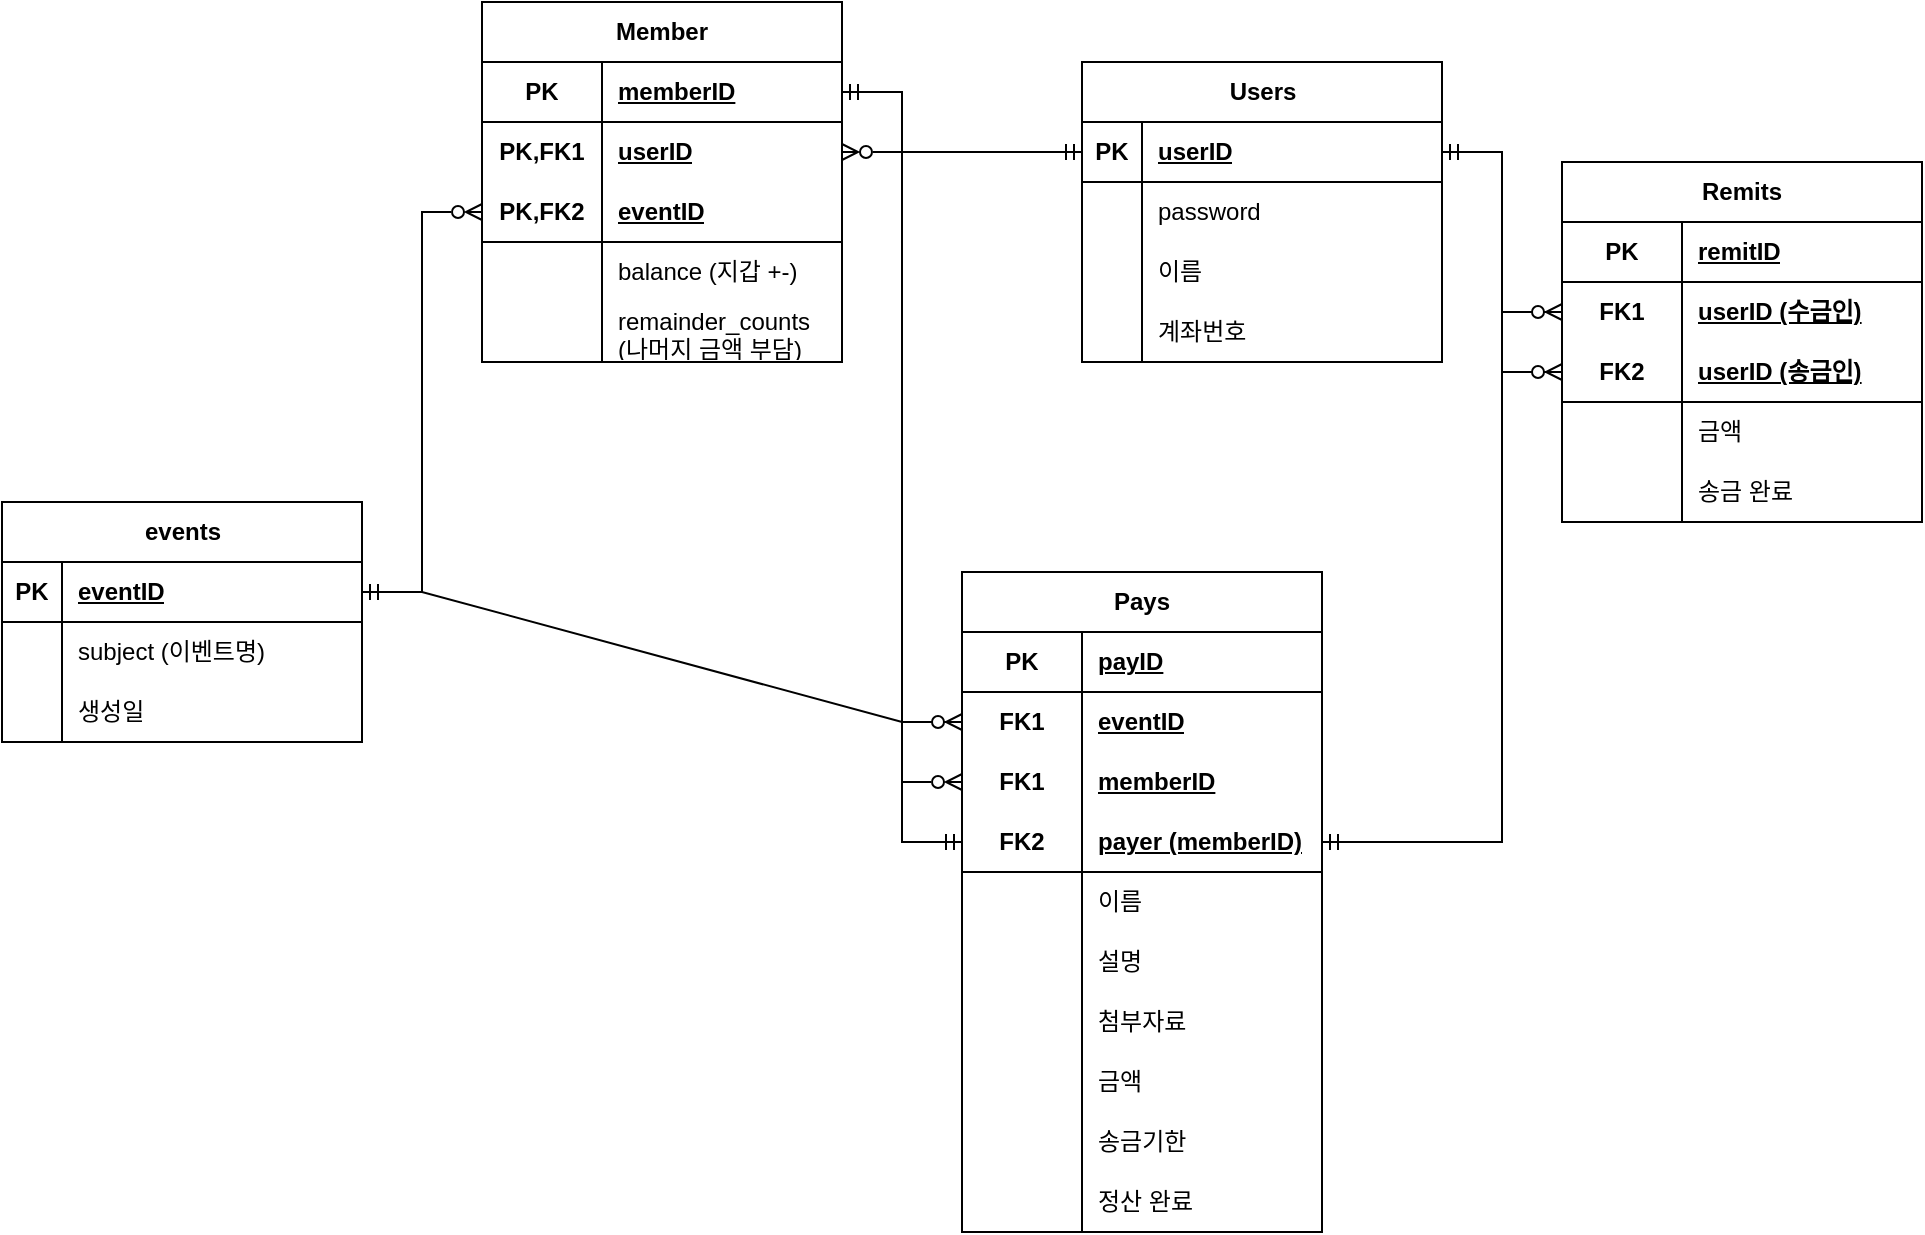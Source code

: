 <mxfile version="22.1.2" type="device">
  <diagram name="페이지-1" id="5yrk1wNhk7Cs9Vj9o4np">
    <mxGraphModel dx="1669" dy="710" grid="1" gridSize="10" guides="1" tooltips="1" connect="1" arrows="1" fold="1" page="1" pageScale="1" pageWidth="827" pageHeight="1169" math="0" shadow="0">
      <root>
        <mxCell id="0" />
        <mxCell id="1" parent="0" />
        <mxCell id="Vv37SS8U_qsZe51QCdjg-61" value="Users" style="shape=table;startSize=30;container=1;collapsible=1;childLayout=tableLayout;fixedRows=1;rowLines=0;fontStyle=1;align=center;resizeLast=1;html=1;" parent="1" vertex="1">
          <mxGeometry x="350" y="300" width="180" height="150" as="geometry">
            <mxRectangle x="210" y="340" width="70" height="30" as="alternateBounds" />
          </mxGeometry>
        </mxCell>
        <mxCell id="Vv37SS8U_qsZe51QCdjg-62" value="" style="shape=tableRow;horizontal=0;startSize=0;swimlaneHead=0;swimlaneBody=0;fillColor=none;collapsible=0;dropTarget=0;points=[[0,0.5],[1,0.5]];portConstraint=eastwest;top=0;left=0;right=0;bottom=1;" parent="Vv37SS8U_qsZe51QCdjg-61" vertex="1">
          <mxGeometry y="30" width="180" height="30" as="geometry" />
        </mxCell>
        <mxCell id="Vv37SS8U_qsZe51QCdjg-63" value="PK" style="shape=partialRectangle;connectable=0;fillColor=none;top=0;left=0;bottom=0;right=0;fontStyle=1;overflow=hidden;whiteSpace=wrap;html=1;" parent="Vv37SS8U_qsZe51QCdjg-62" vertex="1">
          <mxGeometry width="30" height="30" as="geometry">
            <mxRectangle width="30" height="30" as="alternateBounds" />
          </mxGeometry>
        </mxCell>
        <mxCell id="Vv37SS8U_qsZe51QCdjg-64" value="userID" style="shape=partialRectangle;connectable=0;fillColor=none;top=0;left=0;bottom=0;right=0;align=left;spacingLeft=6;fontStyle=5;overflow=hidden;whiteSpace=wrap;html=1;" parent="Vv37SS8U_qsZe51QCdjg-62" vertex="1">
          <mxGeometry x="30" width="150" height="30" as="geometry">
            <mxRectangle width="150" height="30" as="alternateBounds" />
          </mxGeometry>
        </mxCell>
        <mxCell id="Vv37SS8U_qsZe51QCdjg-65" value="" style="shape=tableRow;horizontal=0;startSize=0;swimlaneHead=0;swimlaneBody=0;fillColor=none;collapsible=0;dropTarget=0;points=[[0,0.5],[1,0.5]];portConstraint=eastwest;top=0;left=0;right=0;bottom=0;" parent="Vv37SS8U_qsZe51QCdjg-61" vertex="1">
          <mxGeometry y="60" width="180" height="30" as="geometry" />
        </mxCell>
        <mxCell id="Vv37SS8U_qsZe51QCdjg-66" value="" style="shape=partialRectangle;connectable=0;fillColor=none;top=0;left=0;bottom=0;right=0;editable=1;overflow=hidden;whiteSpace=wrap;html=1;" parent="Vv37SS8U_qsZe51QCdjg-65" vertex="1">
          <mxGeometry width="30" height="30" as="geometry">
            <mxRectangle width="30" height="30" as="alternateBounds" />
          </mxGeometry>
        </mxCell>
        <mxCell id="Vv37SS8U_qsZe51QCdjg-67" value="password" style="shape=partialRectangle;connectable=0;fillColor=none;top=0;left=0;bottom=0;right=0;align=left;spacingLeft=6;overflow=hidden;whiteSpace=wrap;html=1;" parent="Vv37SS8U_qsZe51QCdjg-65" vertex="1">
          <mxGeometry x="30" width="150" height="30" as="geometry">
            <mxRectangle width="150" height="30" as="alternateBounds" />
          </mxGeometry>
        </mxCell>
        <mxCell id="Vv37SS8U_qsZe51QCdjg-68" value="" style="shape=tableRow;horizontal=0;startSize=0;swimlaneHead=0;swimlaneBody=0;fillColor=none;collapsible=0;dropTarget=0;points=[[0,0.5],[1,0.5]];portConstraint=eastwest;top=0;left=0;right=0;bottom=0;" parent="Vv37SS8U_qsZe51QCdjg-61" vertex="1">
          <mxGeometry y="90" width="180" height="30" as="geometry" />
        </mxCell>
        <mxCell id="Vv37SS8U_qsZe51QCdjg-69" value="" style="shape=partialRectangle;connectable=0;fillColor=none;top=0;left=0;bottom=0;right=0;editable=1;overflow=hidden;whiteSpace=wrap;html=1;" parent="Vv37SS8U_qsZe51QCdjg-68" vertex="1">
          <mxGeometry width="30" height="30" as="geometry">
            <mxRectangle width="30" height="30" as="alternateBounds" />
          </mxGeometry>
        </mxCell>
        <mxCell id="Vv37SS8U_qsZe51QCdjg-70" value="이름" style="shape=partialRectangle;connectable=0;fillColor=none;top=0;left=0;bottom=0;right=0;align=left;spacingLeft=6;overflow=hidden;whiteSpace=wrap;html=1;" parent="Vv37SS8U_qsZe51QCdjg-68" vertex="1">
          <mxGeometry x="30" width="150" height="30" as="geometry">
            <mxRectangle width="150" height="30" as="alternateBounds" />
          </mxGeometry>
        </mxCell>
        <mxCell id="Vv37SS8U_qsZe51QCdjg-74" value="" style="shape=tableRow;horizontal=0;startSize=0;swimlaneHead=0;swimlaneBody=0;fillColor=none;collapsible=0;dropTarget=0;points=[[0,0.5],[1,0.5]];portConstraint=eastwest;top=0;left=0;right=0;bottom=0;" parent="Vv37SS8U_qsZe51QCdjg-61" vertex="1">
          <mxGeometry y="120" width="180" height="30" as="geometry" />
        </mxCell>
        <mxCell id="Vv37SS8U_qsZe51QCdjg-75" value="" style="shape=partialRectangle;connectable=0;fillColor=none;top=0;left=0;bottom=0;right=0;editable=1;overflow=hidden;whiteSpace=wrap;html=1;" parent="Vv37SS8U_qsZe51QCdjg-74" vertex="1">
          <mxGeometry width="30" height="30" as="geometry">
            <mxRectangle width="30" height="30" as="alternateBounds" />
          </mxGeometry>
        </mxCell>
        <mxCell id="Vv37SS8U_qsZe51QCdjg-76" value="계좌번호" style="shape=partialRectangle;connectable=0;fillColor=none;top=0;left=0;bottom=0;right=0;align=left;spacingLeft=6;overflow=hidden;whiteSpace=wrap;html=1;" parent="Vv37SS8U_qsZe51QCdjg-74" vertex="1">
          <mxGeometry x="30" width="150" height="30" as="geometry">
            <mxRectangle width="150" height="30" as="alternateBounds" />
          </mxGeometry>
        </mxCell>
        <mxCell id="Vv37SS8U_qsZe51QCdjg-80" value="events" style="shape=table;startSize=30;container=1;collapsible=1;childLayout=tableLayout;fixedRows=1;rowLines=0;fontStyle=1;align=center;resizeLast=1;html=1;" parent="1" vertex="1">
          <mxGeometry x="-190" y="520" width="180" height="120" as="geometry" />
        </mxCell>
        <mxCell id="Vv37SS8U_qsZe51QCdjg-263" value="" style="shape=tableRow;horizontal=0;startSize=0;swimlaneHead=0;swimlaneBody=0;fillColor=none;collapsible=0;dropTarget=0;points=[[0,0.5],[1,0.5]];portConstraint=eastwest;top=0;left=0;right=0;bottom=1;" parent="Vv37SS8U_qsZe51QCdjg-80" vertex="1">
          <mxGeometry y="30" width="180" height="30" as="geometry" />
        </mxCell>
        <mxCell id="Vv37SS8U_qsZe51QCdjg-264" value="PK" style="shape=partialRectangle;connectable=0;fillColor=none;top=0;left=0;bottom=0;right=0;fontStyle=1;overflow=hidden;whiteSpace=wrap;html=1;" parent="Vv37SS8U_qsZe51QCdjg-263" vertex="1">
          <mxGeometry width="30" height="30" as="geometry">
            <mxRectangle width="30" height="30" as="alternateBounds" />
          </mxGeometry>
        </mxCell>
        <mxCell id="Vv37SS8U_qsZe51QCdjg-265" value="eventID" style="shape=partialRectangle;connectable=0;fillColor=none;top=0;left=0;bottom=0;right=0;align=left;spacingLeft=6;fontStyle=5;overflow=hidden;whiteSpace=wrap;html=1;" parent="Vv37SS8U_qsZe51QCdjg-263" vertex="1">
          <mxGeometry x="30" width="150" height="30" as="geometry">
            <mxRectangle width="150" height="30" as="alternateBounds" />
          </mxGeometry>
        </mxCell>
        <mxCell id="Vv37SS8U_qsZe51QCdjg-87" value="" style="shape=tableRow;horizontal=0;startSize=0;swimlaneHead=0;swimlaneBody=0;fillColor=none;collapsible=0;dropTarget=0;points=[[0,0.5],[1,0.5]];portConstraint=eastwest;top=0;left=0;right=0;bottom=0;" parent="Vv37SS8U_qsZe51QCdjg-80" vertex="1">
          <mxGeometry y="60" width="180" height="30" as="geometry" />
        </mxCell>
        <mxCell id="Vv37SS8U_qsZe51QCdjg-88" value="" style="shape=partialRectangle;connectable=0;fillColor=none;top=0;left=0;bottom=0;right=0;editable=1;overflow=hidden;whiteSpace=wrap;html=1;" parent="Vv37SS8U_qsZe51QCdjg-87" vertex="1">
          <mxGeometry width="30" height="30" as="geometry">
            <mxRectangle width="30" height="30" as="alternateBounds" />
          </mxGeometry>
        </mxCell>
        <mxCell id="Vv37SS8U_qsZe51QCdjg-89" value="subject (이벤트명)" style="shape=partialRectangle;connectable=0;fillColor=none;top=0;left=0;bottom=0;right=0;align=left;spacingLeft=6;overflow=hidden;whiteSpace=wrap;html=1;" parent="Vv37SS8U_qsZe51QCdjg-87" vertex="1">
          <mxGeometry x="30" width="150" height="30" as="geometry">
            <mxRectangle width="150" height="30" as="alternateBounds" />
          </mxGeometry>
        </mxCell>
        <mxCell id="Vv37SS8U_qsZe51QCdjg-90" value="" style="shape=tableRow;horizontal=0;startSize=0;swimlaneHead=0;swimlaneBody=0;fillColor=none;collapsible=0;dropTarget=0;points=[[0,0.5],[1,0.5]];portConstraint=eastwest;top=0;left=0;right=0;bottom=0;" parent="Vv37SS8U_qsZe51QCdjg-80" vertex="1">
          <mxGeometry y="90" width="180" height="30" as="geometry" />
        </mxCell>
        <mxCell id="Vv37SS8U_qsZe51QCdjg-91" value="" style="shape=partialRectangle;connectable=0;fillColor=none;top=0;left=0;bottom=0;right=0;editable=1;overflow=hidden;whiteSpace=wrap;html=1;" parent="Vv37SS8U_qsZe51QCdjg-90" vertex="1">
          <mxGeometry width="30" height="30" as="geometry">
            <mxRectangle width="30" height="30" as="alternateBounds" />
          </mxGeometry>
        </mxCell>
        <mxCell id="Vv37SS8U_qsZe51QCdjg-92" value="생성일" style="shape=partialRectangle;connectable=0;fillColor=none;top=0;left=0;bottom=0;right=0;align=left;spacingLeft=6;overflow=hidden;whiteSpace=wrap;html=1;" parent="Vv37SS8U_qsZe51QCdjg-90" vertex="1">
          <mxGeometry x="30" width="150" height="30" as="geometry">
            <mxRectangle width="150" height="30" as="alternateBounds" />
          </mxGeometry>
        </mxCell>
        <mxCell id="Vv37SS8U_qsZe51QCdjg-117" value="" style="edgeStyle=entityRelationEdgeStyle;fontSize=12;html=1;endArrow=ERzeroToMany;startArrow=ERmandOne;rounded=0;endFill=0;startFill=0;" parent="1" source="Vv37SS8U_qsZe51QCdjg-263" target="FWFS1yycN00w-n1jmbLc-5" edge="1">
          <mxGeometry width="100" height="100" relative="1" as="geometry">
            <mxPoint x="-290" y="720" as="sourcePoint" />
            <mxPoint x="170" y="600" as="targetPoint" />
          </mxGeometry>
        </mxCell>
        <mxCell id="Vv37SS8U_qsZe51QCdjg-169" value="Pays" style="shape=table;startSize=30;container=1;collapsible=1;childLayout=tableLayout;fixedRows=1;rowLines=0;fontStyle=1;align=center;resizeLast=1;html=1;whiteSpace=wrap;" parent="1" vertex="1">
          <mxGeometry x="290" y="555" width="180" height="330" as="geometry" />
        </mxCell>
        <mxCell id="Vv37SS8U_qsZe51QCdjg-170" value="" style="shape=tableRow;horizontal=0;startSize=0;swimlaneHead=0;swimlaneBody=0;fillColor=none;collapsible=0;dropTarget=0;points=[[0,0.5],[1,0.5]];portConstraint=eastwest;top=0;left=0;right=0;bottom=1;html=1;" parent="Vv37SS8U_qsZe51QCdjg-169" vertex="1">
          <mxGeometry y="30" width="180" height="30" as="geometry" />
        </mxCell>
        <mxCell id="Vv37SS8U_qsZe51QCdjg-171" value="PK" style="shape=partialRectangle;connectable=0;fillColor=none;top=0;left=0;bottom=0;right=0;fontStyle=1;overflow=hidden;html=1;whiteSpace=wrap;" parent="Vv37SS8U_qsZe51QCdjg-170" vertex="1">
          <mxGeometry width="60" height="30" as="geometry">
            <mxRectangle width="60" height="30" as="alternateBounds" />
          </mxGeometry>
        </mxCell>
        <mxCell id="Vv37SS8U_qsZe51QCdjg-172" value="payID" style="shape=partialRectangle;connectable=0;fillColor=none;top=0;left=0;bottom=0;right=0;align=left;spacingLeft=6;fontStyle=5;overflow=hidden;html=1;whiteSpace=wrap;" parent="Vv37SS8U_qsZe51QCdjg-170" vertex="1">
          <mxGeometry x="60" width="120" height="30" as="geometry">
            <mxRectangle width="120" height="30" as="alternateBounds" />
          </mxGeometry>
        </mxCell>
        <mxCell id="Vv37SS8U_qsZe51QCdjg-173" value="" style="shape=tableRow;horizontal=0;startSize=0;swimlaneHead=0;swimlaneBody=0;fillColor=none;collapsible=0;dropTarget=0;points=[[0,0.5],[1,0.5]];portConstraint=eastwest;top=0;left=0;right=0;bottom=0;html=1;" parent="Vv37SS8U_qsZe51QCdjg-169" vertex="1">
          <mxGeometry y="60" width="180" height="30" as="geometry" />
        </mxCell>
        <mxCell id="Vv37SS8U_qsZe51QCdjg-174" value="FK1" style="shape=partialRectangle;connectable=0;fillColor=none;top=0;left=0;bottom=0;right=0;fontStyle=1;overflow=hidden;html=1;whiteSpace=wrap;" parent="Vv37SS8U_qsZe51QCdjg-173" vertex="1">
          <mxGeometry width="60" height="30" as="geometry">
            <mxRectangle width="60" height="30" as="alternateBounds" />
          </mxGeometry>
        </mxCell>
        <mxCell id="Vv37SS8U_qsZe51QCdjg-175" value="eventID" style="shape=partialRectangle;connectable=0;fillColor=none;top=0;left=0;bottom=0;right=0;align=left;spacingLeft=6;fontStyle=5;overflow=hidden;html=1;whiteSpace=wrap;" parent="Vv37SS8U_qsZe51QCdjg-173" vertex="1">
          <mxGeometry x="60" width="120" height="30" as="geometry">
            <mxRectangle width="120" height="30" as="alternateBounds" />
          </mxGeometry>
        </mxCell>
        <mxCell id="FWFS1yycN00w-n1jmbLc-19" value="" style="shape=tableRow;horizontal=0;startSize=0;swimlaneHead=0;swimlaneBody=0;fillColor=none;collapsible=0;dropTarget=0;points=[[0,0.5],[1,0.5]];portConstraint=eastwest;top=0;left=0;right=0;bottom=0;html=1;" vertex="1" parent="Vv37SS8U_qsZe51QCdjg-169">
          <mxGeometry y="90" width="180" height="30" as="geometry" />
        </mxCell>
        <mxCell id="FWFS1yycN00w-n1jmbLc-20" value="FK1" style="shape=partialRectangle;connectable=0;fillColor=none;top=0;left=0;bottom=0;right=0;fontStyle=1;overflow=hidden;html=1;whiteSpace=wrap;" vertex="1" parent="FWFS1yycN00w-n1jmbLc-19">
          <mxGeometry width="60" height="30" as="geometry">
            <mxRectangle width="60" height="30" as="alternateBounds" />
          </mxGeometry>
        </mxCell>
        <mxCell id="FWFS1yycN00w-n1jmbLc-21" value="memberID" style="shape=partialRectangle;connectable=0;fillColor=none;top=0;left=0;bottom=0;right=0;align=left;spacingLeft=6;fontStyle=5;overflow=hidden;html=1;whiteSpace=wrap;" vertex="1" parent="FWFS1yycN00w-n1jmbLc-19">
          <mxGeometry x="60" width="120" height="30" as="geometry">
            <mxRectangle width="120" height="30" as="alternateBounds" />
          </mxGeometry>
        </mxCell>
        <mxCell id="Vv37SS8U_qsZe51QCdjg-176" value="" style="shape=tableRow;horizontal=0;startSize=0;swimlaneHead=0;swimlaneBody=0;fillColor=none;collapsible=0;dropTarget=0;points=[[0,0.5],[1,0.5]];portConstraint=eastwest;top=0;left=0;right=0;bottom=1;html=1;swimlaneLine=1;strokeColor=default;" parent="Vv37SS8U_qsZe51QCdjg-169" vertex="1">
          <mxGeometry y="120" width="180" height="30" as="geometry" />
        </mxCell>
        <mxCell id="Vv37SS8U_qsZe51QCdjg-177" value="FK2" style="shape=partialRectangle;connectable=0;fillColor=none;top=0;left=0;bottom=0;right=0;fontStyle=1;overflow=hidden;html=1;whiteSpace=wrap;" parent="Vv37SS8U_qsZe51QCdjg-176" vertex="1">
          <mxGeometry width="60" height="30" as="geometry">
            <mxRectangle width="60" height="30" as="alternateBounds" />
          </mxGeometry>
        </mxCell>
        <mxCell id="Vv37SS8U_qsZe51QCdjg-178" value="payer (memberID)" style="shape=partialRectangle;connectable=0;fillColor=none;top=0;left=0;bottom=0;right=0;align=left;spacingLeft=6;fontStyle=5;overflow=hidden;html=1;whiteSpace=wrap;" parent="Vv37SS8U_qsZe51QCdjg-176" vertex="1">
          <mxGeometry x="60" width="120" height="30" as="geometry">
            <mxRectangle width="120" height="30" as="alternateBounds" />
          </mxGeometry>
        </mxCell>
        <mxCell id="Vv37SS8U_qsZe51QCdjg-179" value="" style="shape=tableRow;horizontal=0;startSize=0;swimlaneHead=0;swimlaneBody=0;fillColor=none;collapsible=0;dropTarget=0;points=[[0,0.5],[1,0.5]];portConstraint=eastwest;top=0;left=0;right=0;bottom=0;html=1;" parent="Vv37SS8U_qsZe51QCdjg-169" vertex="1">
          <mxGeometry y="150" width="180" height="30" as="geometry" />
        </mxCell>
        <mxCell id="Vv37SS8U_qsZe51QCdjg-180" value="" style="shape=partialRectangle;connectable=0;fillColor=none;top=0;left=0;bottom=0;right=0;editable=1;overflow=hidden;html=1;whiteSpace=wrap;" parent="Vv37SS8U_qsZe51QCdjg-179" vertex="1">
          <mxGeometry width="60" height="30" as="geometry">
            <mxRectangle width="60" height="30" as="alternateBounds" />
          </mxGeometry>
        </mxCell>
        <mxCell id="Vv37SS8U_qsZe51QCdjg-181" value="이름" style="shape=partialRectangle;connectable=0;fillColor=none;top=0;left=0;bottom=0;right=0;align=left;spacingLeft=6;overflow=hidden;html=1;whiteSpace=wrap;" parent="Vv37SS8U_qsZe51QCdjg-179" vertex="1">
          <mxGeometry x="60" width="120" height="30" as="geometry">
            <mxRectangle width="120" height="30" as="alternateBounds" />
          </mxGeometry>
        </mxCell>
        <mxCell id="Vv37SS8U_qsZe51QCdjg-182" value="" style="shape=tableRow;horizontal=0;startSize=0;swimlaneHead=0;swimlaneBody=0;fillColor=none;collapsible=0;dropTarget=0;points=[[0,0.5],[1,0.5]];portConstraint=eastwest;top=0;left=0;right=0;bottom=0;html=1;" parent="Vv37SS8U_qsZe51QCdjg-169" vertex="1">
          <mxGeometry y="180" width="180" height="30" as="geometry" />
        </mxCell>
        <mxCell id="Vv37SS8U_qsZe51QCdjg-183" value="" style="shape=partialRectangle;connectable=0;fillColor=none;top=0;left=0;bottom=0;right=0;editable=1;overflow=hidden;html=1;whiteSpace=wrap;" parent="Vv37SS8U_qsZe51QCdjg-182" vertex="1">
          <mxGeometry width="60" height="30" as="geometry">
            <mxRectangle width="60" height="30" as="alternateBounds" />
          </mxGeometry>
        </mxCell>
        <mxCell id="Vv37SS8U_qsZe51QCdjg-184" value="설명" style="shape=partialRectangle;connectable=0;fillColor=none;top=0;left=0;bottom=0;right=0;align=left;spacingLeft=6;overflow=hidden;html=1;whiteSpace=wrap;" parent="Vv37SS8U_qsZe51QCdjg-182" vertex="1">
          <mxGeometry x="60" width="120" height="30" as="geometry">
            <mxRectangle width="120" height="30" as="alternateBounds" />
          </mxGeometry>
        </mxCell>
        <mxCell id="Vv37SS8U_qsZe51QCdjg-185" value="" style="shape=tableRow;horizontal=0;startSize=0;swimlaneHead=0;swimlaneBody=0;fillColor=none;collapsible=0;dropTarget=0;points=[[0,0.5],[1,0.5]];portConstraint=eastwest;top=0;left=0;right=0;bottom=0;html=1;" parent="Vv37SS8U_qsZe51QCdjg-169" vertex="1">
          <mxGeometry y="210" width="180" height="30" as="geometry" />
        </mxCell>
        <mxCell id="Vv37SS8U_qsZe51QCdjg-186" value="" style="shape=partialRectangle;connectable=0;fillColor=none;top=0;left=0;bottom=0;right=0;editable=1;overflow=hidden;html=1;whiteSpace=wrap;" parent="Vv37SS8U_qsZe51QCdjg-185" vertex="1">
          <mxGeometry width="60" height="30" as="geometry">
            <mxRectangle width="60" height="30" as="alternateBounds" />
          </mxGeometry>
        </mxCell>
        <mxCell id="Vv37SS8U_qsZe51QCdjg-187" value="첨부자료" style="shape=partialRectangle;connectable=0;fillColor=none;top=0;left=0;bottom=0;right=0;align=left;spacingLeft=6;overflow=hidden;html=1;whiteSpace=wrap;" parent="Vv37SS8U_qsZe51QCdjg-185" vertex="1">
          <mxGeometry x="60" width="120" height="30" as="geometry">
            <mxRectangle width="120" height="30" as="alternateBounds" />
          </mxGeometry>
        </mxCell>
        <mxCell id="Vv37SS8U_qsZe51QCdjg-188" value="" style="shape=tableRow;horizontal=0;startSize=0;swimlaneHead=0;swimlaneBody=0;fillColor=none;collapsible=0;dropTarget=0;points=[[0,0.5],[1,0.5]];portConstraint=eastwest;top=0;left=0;right=0;bottom=0;html=1;" parent="Vv37SS8U_qsZe51QCdjg-169" vertex="1">
          <mxGeometry y="240" width="180" height="30" as="geometry" />
        </mxCell>
        <mxCell id="Vv37SS8U_qsZe51QCdjg-189" value="" style="shape=partialRectangle;connectable=0;fillColor=none;top=0;left=0;bottom=0;right=0;editable=1;overflow=hidden;html=1;whiteSpace=wrap;" parent="Vv37SS8U_qsZe51QCdjg-188" vertex="1">
          <mxGeometry width="60" height="30" as="geometry">
            <mxRectangle width="60" height="30" as="alternateBounds" />
          </mxGeometry>
        </mxCell>
        <mxCell id="Vv37SS8U_qsZe51QCdjg-190" value="금액" style="shape=partialRectangle;connectable=0;fillColor=none;top=0;left=0;bottom=0;right=0;align=left;spacingLeft=6;overflow=hidden;html=1;whiteSpace=wrap;" parent="Vv37SS8U_qsZe51QCdjg-188" vertex="1">
          <mxGeometry x="60" width="120" height="30" as="geometry">
            <mxRectangle width="120" height="30" as="alternateBounds" />
          </mxGeometry>
        </mxCell>
        <mxCell id="Vv37SS8U_qsZe51QCdjg-191" value="" style="shape=tableRow;horizontal=0;startSize=0;swimlaneHead=0;swimlaneBody=0;fillColor=none;collapsible=0;dropTarget=0;points=[[0,0.5],[1,0.5]];portConstraint=eastwest;top=0;left=0;right=0;bottom=0;html=1;" parent="Vv37SS8U_qsZe51QCdjg-169" vertex="1">
          <mxGeometry y="270" width="180" height="30" as="geometry" />
        </mxCell>
        <mxCell id="Vv37SS8U_qsZe51QCdjg-192" value="" style="shape=partialRectangle;connectable=0;fillColor=none;top=0;left=0;bottom=0;right=0;editable=1;overflow=hidden;html=1;whiteSpace=wrap;" parent="Vv37SS8U_qsZe51QCdjg-191" vertex="1">
          <mxGeometry width="60" height="30" as="geometry">
            <mxRectangle width="60" height="30" as="alternateBounds" />
          </mxGeometry>
        </mxCell>
        <mxCell id="Vv37SS8U_qsZe51QCdjg-193" value="송금기한" style="shape=partialRectangle;connectable=0;fillColor=none;top=0;left=0;bottom=0;right=0;align=left;spacingLeft=6;overflow=hidden;html=1;whiteSpace=wrap;" parent="Vv37SS8U_qsZe51QCdjg-191" vertex="1">
          <mxGeometry x="60" width="120" height="30" as="geometry">
            <mxRectangle width="120" height="30" as="alternateBounds" />
          </mxGeometry>
        </mxCell>
        <mxCell id="Vv37SS8U_qsZe51QCdjg-194" value="" style="shape=tableRow;horizontal=0;startSize=0;swimlaneHead=0;swimlaneBody=0;fillColor=none;collapsible=0;dropTarget=0;points=[[0,0.5],[1,0.5]];portConstraint=eastwest;top=0;left=0;right=0;bottom=0;html=1;" parent="Vv37SS8U_qsZe51QCdjg-169" vertex="1">
          <mxGeometry y="300" width="180" height="30" as="geometry" />
        </mxCell>
        <mxCell id="Vv37SS8U_qsZe51QCdjg-195" value="" style="shape=partialRectangle;connectable=0;fillColor=none;top=0;left=0;bottom=0;right=0;editable=1;overflow=hidden;html=1;whiteSpace=wrap;" parent="Vv37SS8U_qsZe51QCdjg-194" vertex="1">
          <mxGeometry width="60" height="30" as="geometry">
            <mxRectangle width="60" height="30" as="alternateBounds" />
          </mxGeometry>
        </mxCell>
        <mxCell id="Vv37SS8U_qsZe51QCdjg-196" value="정산 완료" style="shape=partialRectangle;connectable=0;fillColor=none;top=0;left=0;bottom=0;right=0;align=left;spacingLeft=6;overflow=hidden;html=1;whiteSpace=wrap;" parent="Vv37SS8U_qsZe51QCdjg-194" vertex="1">
          <mxGeometry x="60" width="120" height="30" as="geometry">
            <mxRectangle width="120" height="30" as="alternateBounds" />
          </mxGeometry>
        </mxCell>
        <mxCell id="Vv37SS8U_qsZe51QCdjg-197" value="" style="edgeStyle=entityRelationEdgeStyle;fontSize=12;html=1;endArrow=ERzeroToMany;startArrow=ERmandOne;rounded=0;" parent="1" source="Vv37SS8U_qsZe51QCdjg-263" target="Vv37SS8U_qsZe51QCdjg-173" edge="1">
          <mxGeometry width="100" height="100" relative="1" as="geometry">
            <mxPoint x="1040" y="635" as="sourcePoint" />
            <mxPoint x="590" y="880" as="targetPoint" />
          </mxGeometry>
        </mxCell>
        <mxCell id="Vv37SS8U_qsZe51QCdjg-243" value="Remits" style="shape=table;startSize=30;container=1;collapsible=1;childLayout=tableLayout;fixedRows=1;rowLines=0;fontStyle=1;align=center;resizeLast=1;html=1;whiteSpace=wrap;" parent="1" vertex="1">
          <mxGeometry x="590" y="350" width="180" height="180" as="geometry" />
        </mxCell>
        <mxCell id="Vv37SS8U_qsZe51QCdjg-244" value="" style="shape=tableRow;horizontal=0;startSize=0;swimlaneHead=0;swimlaneBody=0;fillColor=none;collapsible=0;dropTarget=0;points=[[0,0.5],[1,0.5]];portConstraint=eastwest;top=0;left=0;right=0;bottom=1;html=1;" parent="Vv37SS8U_qsZe51QCdjg-243" vertex="1">
          <mxGeometry y="30" width="180" height="30" as="geometry" />
        </mxCell>
        <mxCell id="Vv37SS8U_qsZe51QCdjg-245" value="PK" style="shape=partialRectangle;connectable=0;fillColor=none;top=0;left=0;bottom=0;right=0;fontStyle=1;overflow=hidden;html=1;whiteSpace=wrap;" parent="Vv37SS8U_qsZe51QCdjg-244" vertex="1">
          <mxGeometry width="60" height="30" as="geometry">
            <mxRectangle width="60" height="30" as="alternateBounds" />
          </mxGeometry>
        </mxCell>
        <mxCell id="Vv37SS8U_qsZe51QCdjg-246" value="remitID" style="shape=partialRectangle;connectable=0;fillColor=none;top=0;left=0;bottom=0;right=0;align=left;spacingLeft=6;fontStyle=5;overflow=hidden;html=1;whiteSpace=wrap;" parent="Vv37SS8U_qsZe51QCdjg-244" vertex="1">
          <mxGeometry x="60" width="120" height="30" as="geometry">
            <mxRectangle width="120" height="30" as="alternateBounds" />
          </mxGeometry>
        </mxCell>
        <mxCell id="Vv37SS8U_qsZe51QCdjg-247" value="" style="shape=tableRow;horizontal=0;startSize=0;swimlaneHead=0;swimlaneBody=0;fillColor=none;collapsible=0;dropTarget=0;points=[[0,0.5],[1,0.5]];portConstraint=eastwest;top=0;left=0;right=0;bottom=0;html=1;" parent="Vv37SS8U_qsZe51QCdjg-243" vertex="1">
          <mxGeometry y="60" width="180" height="30" as="geometry" />
        </mxCell>
        <mxCell id="Vv37SS8U_qsZe51QCdjg-248" value="FK1" style="shape=partialRectangle;connectable=0;fillColor=none;top=0;left=0;bottom=0;right=0;fontStyle=1;overflow=hidden;html=1;whiteSpace=wrap;" parent="Vv37SS8U_qsZe51QCdjg-247" vertex="1">
          <mxGeometry width="60" height="30" as="geometry">
            <mxRectangle width="60" height="30" as="alternateBounds" />
          </mxGeometry>
        </mxCell>
        <mxCell id="Vv37SS8U_qsZe51QCdjg-249" value="userID (수금인)" style="shape=partialRectangle;connectable=0;fillColor=none;top=0;left=0;bottom=0;right=0;align=left;spacingLeft=6;fontStyle=5;overflow=hidden;html=1;whiteSpace=wrap;" parent="Vv37SS8U_qsZe51QCdjg-247" vertex="1">
          <mxGeometry x="60" width="120" height="30" as="geometry">
            <mxRectangle width="120" height="30" as="alternateBounds" />
          </mxGeometry>
        </mxCell>
        <mxCell id="Vv37SS8U_qsZe51QCdjg-250" value="" style="shape=tableRow;horizontal=0;startSize=0;swimlaneHead=0;swimlaneBody=0;fillColor=none;collapsible=0;dropTarget=0;points=[[0,0.5],[1,0.5]];portConstraint=eastwest;top=0;left=0;right=0;bottom=1;html=1;" parent="Vv37SS8U_qsZe51QCdjg-243" vertex="1">
          <mxGeometry y="90" width="180" height="30" as="geometry" />
        </mxCell>
        <mxCell id="Vv37SS8U_qsZe51QCdjg-251" value="FK2" style="shape=partialRectangle;connectable=0;fillColor=none;top=0;left=0;bottom=0;right=0;fontStyle=1;overflow=hidden;html=1;whiteSpace=wrap;" parent="Vv37SS8U_qsZe51QCdjg-250" vertex="1">
          <mxGeometry width="60" height="30" as="geometry">
            <mxRectangle width="60" height="30" as="alternateBounds" />
          </mxGeometry>
        </mxCell>
        <mxCell id="Vv37SS8U_qsZe51QCdjg-252" value="userID (송금인)" style="shape=partialRectangle;connectable=0;fillColor=none;top=0;left=0;bottom=0;right=0;align=left;spacingLeft=6;fontStyle=5;overflow=hidden;html=1;whiteSpace=wrap;" parent="Vv37SS8U_qsZe51QCdjg-250" vertex="1">
          <mxGeometry x="60" width="120" height="30" as="geometry">
            <mxRectangle width="120" height="30" as="alternateBounds" />
          </mxGeometry>
        </mxCell>
        <mxCell id="Vv37SS8U_qsZe51QCdjg-253" value="" style="shape=tableRow;horizontal=0;startSize=0;swimlaneHead=0;swimlaneBody=0;fillColor=none;collapsible=0;dropTarget=0;points=[[0,0.5],[1,0.5]];portConstraint=eastwest;top=0;left=0;right=0;bottom=0;html=1;" parent="Vv37SS8U_qsZe51QCdjg-243" vertex="1">
          <mxGeometry y="120" width="180" height="30" as="geometry" />
        </mxCell>
        <mxCell id="Vv37SS8U_qsZe51QCdjg-254" value="" style="shape=partialRectangle;connectable=0;fillColor=none;top=0;left=0;bottom=0;right=0;editable=1;overflow=hidden;html=1;whiteSpace=wrap;" parent="Vv37SS8U_qsZe51QCdjg-253" vertex="1">
          <mxGeometry width="60" height="30" as="geometry">
            <mxRectangle width="60" height="30" as="alternateBounds" />
          </mxGeometry>
        </mxCell>
        <mxCell id="Vv37SS8U_qsZe51QCdjg-255" value="금액" style="shape=partialRectangle;connectable=0;fillColor=none;top=0;left=0;bottom=0;right=0;align=left;spacingLeft=6;overflow=hidden;html=1;whiteSpace=wrap;" parent="Vv37SS8U_qsZe51QCdjg-253" vertex="1">
          <mxGeometry x="60" width="120" height="30" as="geometry">
            <mxRectangle width="120" height="30" as="alternateBounds" />
          </mxGeometry>
        </mxCell>
        <mxCell id="Vv37SS8U_qsZe51QCdjg-256" value="" style="shape=tableRow;horizontal=0;startSize=0;swimlaneHead=0;swimlaneBody=0;fillColor=none;collapsible=0;dropTarget=0;points=[[0,0.5],[1,0.5]];portConstraint=eastwest;top=0;left=0;right=0;bottom=0;html=1;" parent="Vv37SS8U_qsZe51QCdjg-243" vertex="1">
          <mxGeometry y="150" width="180" height="30" as="geometry" />
        </mxCell>
        <mxCell id="Vv37SS8U_qsZe51QCdjg-257" value="" style="shape=partialRectangle;connectable=0;fillColor=none;top=0;left=0;bottom=0;right=0;editable=1;overflow=hidden;html=1;whiteSpace=wrap;" parent="Vv37SS8U_qsZe51QCdjg-256" vertex="1">
          <mxGeometry width="60" height="30" as="geometry">
            <mxRectangle width="60" height="30" as="alternateBounds" />
          </mxGeometry>
        </mxCell>
        <mxCell id="Vv37SS8U_qsZe51QCdjg-258" value="송금 완료" style="shape=partialRectangle;connectable=0;fillColor=none;top=0;left=0;bottom=0;right=0;align=left;spacingLeft=6;overflow=hidden;html=1;whiteSpace=wrap;" parent="Vv37SS8U_qsZe51QCdjg-256" vertex="1">
          <mxGeometry x="60" width="120" height="30" as="geometry">
            <mxRectangle width="120" height="30" as="alternateBounds" />
          </mxGeometry>
        </mxCell>
        <mxCell id="Vv37SS8U_qsZe51QCdjg-259" value="" style="edgeStyle=entityRelationEdgeStyle;fontSize=12;html=1;endArrow=ERzeroToMany;startArrow=ERmandOne;rounded=0;" parent="1" source="Vv37SS8U_qsZe51QCdjg-62" target="Vv37SS8U_qsZe51QCdjg-247" edge="1">
          <mxGeometry width="100" height="100" relative="1" as="geometry">
            <mxPoint x="80" y="660" as="sourcePoint" />
            <mxPoint x="210" y="780" as="targetPoint" />
          </mxGeometry>
        </mxCell>
        <mxCell id="Vv37SS8U_qsZe51QCdjg-260" value="" style="edgeStyle=entityRelationEdgeStyle;fontSize=12;html=1;endArrow=ERzeroToMany;startArrow=ERmandOne;rounded=0;" parent="1" source="Vv37SS8U_qsZe51QCdjg-62" target="Vv37SS8U_qsZe51QCdjg-250" edge="1">
          <mxGeometry width="100" height="100" relative="1" as="geometry">
            <mxPoint x="360" y="355" as="sourcePoint" />
            <mxPoint x="280" y="430" as="targetPoint" />
          </mxGeometry>
        </mxCell>
        <mxCell id="Vv37SS8U_qsZe51QCdjg-262" value="" style="edgeStyle=entityRelationEdgeStyle;fontSize=12;html=1;endArrow=ERmandOne;startArrow=ERmandOne;rounded=0;" parent="1" source="Vv37SS8U_qsZe51QCdjg-176" target="Vv37SS8U_qsZe51QCdjg-62" edge="1">
          <mxGeometry width="100" height="100" relative="1" as="geometry">
            <mxPoint x="550" y="830" as="sourcePoint" />
            <mxPoint x="650" y="730" as="targetPoint" />
          </mxGeometry>
        </mxCell>
        <mxCell id="FWFS1yycN00w-n1jmbLc-1" value="Member" style="shape=table;startSize=30;container=1;collapsible=1;childLayout=tableLayout;fixedRows=1;rowLines=0;fontStyle=1;align=center;resizeLast=1;html=1;whiteSpace=wrap;" vertex="1" parent="1">
          <mxGeometry x="50" y="270" width="180" height="180" as="geometry" />
        </mxCell>
        <mxCell id="FWFS1yycN00w-n1jmbLc-15" value="" style="shape=tableRow;horizontal=0;startSize=0;swimlaneHead=0;swimlaneBody=0;fillColor=none;collapsible=0;dropTarget=0;points=[[0,0.5],[1,0.5]];portConstraint=eastwest;top=0;left=0;right=0;bottom=1;html=1;" vertex="1" parent="FWFS1yycN00w-n1jmbLc-1">
          <mxGeometry y="30" width="180" height="30" as="geometry" />
        </mxCell>
        <mxCell id="FWFS1yycN00w-n1jmbLc-16" value="PK" style="shape=partialRectangle;connectable=0;fillColor=none;top=0;left=0;bottom=0;right=0;fontStyle=1;overflow=hidden;html=1;whiteSpace=wrap;" vertex="1" parent="FWFS1yycN00w-n1jmbLc-15">
          <mxGeometry width="60" height="30" as="geometry">
            <mxRectangle width="60" height="30" as="alternateBounds" />
          </mxGeometry>
        </mxCell>
        <mxCell id="FWFS1yycN00w-n1jmbLc-17" value="memberID" style="shape=partialRectangle;connectable=0;fillColor=none;top=0;left=0;bottom=0;right=0;align=left;spacingLeft=6;fontStyle=5;overflow=hidden;html=1;whiteSpace=wrap;" vertex="1" parent="FWFS1yycN00w-n1jmbLc-15">
          <mxGeometry x="60" width="120" height="30" as="geometry">
            <mxRectangle width="120" height="30" as="alternateBounds" />
          </mxGeometry>
        </mxCell>
        <mxCell id="FWFS1yycN00w-n1jmbLc-2" value="" style="shape=tableRow;horizontal=0;startSize=0;swimlaneHead=0;swimlaneBody=0;fillColor=none;collapsible=0;dropTarget=0;points=[[0,0.5],[1,0.5]];portConstraint=eastwest;top=0;left=0;right=0;bottom=0;html=1;" vertex="1" parent="FWFS1yycN00w-n1jmbLc-1">
          <mxGeometry y="60" width="180" height="30" as="geometry" />
        </mxCell>
        <mxCell id="FWFS1yycN00w-n1jmbLc-3" value="PK,FK1" style="shape=partialRectangle;connectable=0;fillColor=none;top=0;left=0;bottom=0;right=0;fontStyle=1;overflow=hidden;html=1;whiteSpace=wrap;" vertex="1" parent="FWFS1yycN00w-n1jmbLc-2">
          <mxGeometry width="60" height="30" as="geometry">
            <mxRectangle width="60" height="30" as="alternateBounds" />
          </mxGeometry>
        </mxCell>
        <mxCell id="FWFS1yycN00w-n1jmbLc-4" value="userID" style="shape=partialRectangle;connectable=0;fillColor=none;top=0;left=0;bottom=0;right=0;align=left;spacingLeft=6;fontStyle=5;overflow=hidden;html=1;whiteSpace=wrap;" vertex="1" parent="FWFS1yycN00w-n1jmbLc-2">
          <mxGeometry x="60" width="120" height="30" as="geometry">
            <mxRectangle width="120" height="30" as="alternateBounds" />
          </mxGeometry>
        </mxCell>
        <mxCell id="FWFS1yycN00w-n1jmbLc-5" value="" style="shape=tableRow;horizontal=0;startSize=0;swimlaneHead=0;swimlaneBody=0;fillColor=none;collapsible=0;dropTarget=0;points=[[0,0.5],[1,0.5]];portConstraint=eastwest;top=0;left=0;right=0;bottom=1;html=1;" vertex="1" parent="FWFS1yycN00w-n1jmbLc-1">
          <mxGeometry y="90" width="180" height="30" as="geometry" />
        </mxCell>
        <mxCell id="FWFS1yycN00w-n1jmbLc-6" value="PK,FK2" style="shape=partialRectangle;connectable=0;fillColor=none;top=0;left=0;bottom=0;right=0;fontStyle=1;overflow=hidden;html=1;whiteSpace=wrap;" vertex="1" parent="FWFS1yycN00w-n1jmbLc-5">
          <mxGeometry width="60" height="30" as="geometry">
            <mxRectangle width="60" height="30" as="alternateBounds" />
          </mxGeometry>
        </mxCell>
        <mxCell id="FWFS1yycN00w-n1jmbLc-7" value="eventID" style="shape=partialRectangle;connectable=0;fillColor=none;top=0;left=0;bottom=0;right=0;align=left;spacingLeft=6;fontStyle=5;overflow=hidden;html=1;whiteSpace=wrap;" vertex="1" parent="FWFS1yycN00w-n1jmbLc-5">
          <mxGeometry x="60" width="120" height="30" as="geometry">
            <mxRectangle width="120" height="30" as="alternateBounds" />
          </mxGeometry>
        </mxCell>
        <mxCell id="FWFS1yycN00w-n1jmbLc-8" value="" style="shape=tableRow;horizontal=0;startSize=0;swimlaneHead=0;swimlaneBody=0;fillColor=none;collapsible=0;dropTarget=0;points=[[0,0.5],[1,0.5]];portConstraint=eastwest;top=0;left=0;right=0;bottom=0;html=1;" vertex="1" parent="FWFS1yycN00w-n1jmbLc-1">
          <mxGeometry y="120" width="180" height="30" as="geometry" />
        </mxCell>
        <mxCell id="FWFS1yycN00w-n1jmbLc-9" value="" style="shape=partialRectangle;connectable=0;fillColor=none;top=0;left=0;bottom=0;right=0;editable=1;overflow=hidden;html=1;whiteSpace=wrap;" vertex="1" parent="FWFS1yycN00w-n1jmbLc-8">
          <mxGeometry width="60" height="30" as="geometry">
            <mxRectangle width="60" height="30" as="alternateBounds" />
          </mxGeometry>
        </mxCell>
        <mxCell id="FWFS1yycN00w-n1jmbLc-10" value="balance (지갑 +-)" style="shape=partialRectangle;connectable=0;fillColor=none;top=0;left=0;bottom=0;right=0;align=left;spacingLeft=6;overflow=hidden;html=1;whiteSpace=wrap;" vertex="1" parent="FWFS1yycN00w-n1jmbLc-8">
          <mxGeometry x="60" width="120" height="30" as="geometry">
            <mxRectangle width="120" height="30" as="alternateBounds" />
          </mxGeometry>
        </mxCell>
        <mxCell id="FWFS1yycN00w-n1jmbLc-11" value="" style="shape=tableRow;horizontal=0;startSize=0;swimlaneHead=0;swimlaneBody=0;fillColor=none;collapsible=0;dropTarget=0;points=[[0,0.5],[1,0.5]];portConstraint=eastwest;top=0;left=0;right=0;bottom=0;html=1;" vertex="1" parent="FWFS1yycN00w-n1jmbLc-1">
          <mxGeometry y="150" width="180" height="30" as="geometry" />
        </mxCell>
        <mxCell id="FWFS1yycN00w-n1jmbLc-12" value="" style="shape=partialRectangle;connectable=0;fillColor=none;top=0;left=0;bottom=0;right=0;editable=1;overflow=hidden;html=1;whiteSpace=wrap;" vertex="1" parent="FWFS1yycN00w-n1jmbLc-11">
          <mxGeometry width="60" height="30" as="geometry">
            <mxRectangle width="60" height="30" as="alternateBounds" />
          </mxGeometry>
        </mxCell>
        <mxCell id="FWFS1yycN00w-n1jmbLc-13" value="remainder_counts&lt;br&gt;(나머지 금액 부담)" style="shape=partialRectangle;connectable=0;fillColor=none;top=0;left=0;bottom=0;right=0;align=left;spacingLeft=6;overflow=hidden;html=1;whiteSpace=wrap;" vertex="1" parent="FWFS1yycN00w-n1jmbLc-11">
          <mxGeometry x="60" width="120" height="30" as="geometry">
            <mxRectangle width="120" height="30" as="alternateBounds" />
          </mxGeometry>
        </mxCell>
        <mxCell id="FWFS1yycN00w-n1jmbLc-14" value="" style="edgeStyle=entityRelationEdgeStyle;fontSize=12;html=1;endArrow=ERzeroToMany;startArrow=ERmandOne;rounded=0;endFill=0;" edge="1" parent="1" source="Vv37SS8U_qsZe51QCdjg-62" target="FWFS1yycN00w-n1jmbLc-2">
          <mxGeometry width="100" height="100" relative="1" as="geometry">
            <mxPoint x="220" y="455" as="sourcePoint" />
            <mxPoint x="320" y="355" as="targetPoint" />
          </mxGeometry>
        </mxCell>
        <mxCell id="FWFS1yycN00w-n1jmbLc-18" value="" style="edgeStyle=entityRelationEdgeStyle;fontSize=12;html=1;endArrow=ERmandOne;endFill=0;rounded=0;startArrow=ERmandOne;startFill=0;" edge="1" parent="1" source="FWFS1yycN00w-n1jmbLc-15" target="Vv37SS8U_qsZe51QCdjg-176">
          <mxGeometry width="100" height="100" relative="1" as="geometry">
            <mxPoint x="270" y="390" as="sourcePoint" />
            <mxPoint x="80" y="630" as="targetPoint" />
          </mxGeometry>
        </mxCell>
        <mxCell id="FWFS1yycN00w-n1jmbLc-22" value="" style="edgeStyle=entityRelationEdgeStyle;fontSize=12;html=1;endArrow=ERzeroToMany;endFill=0;rounded=0;startArrow=ERmandOne;startFill=0;" edge="1" parent="1" source="FWFS1yycN00w-n1jmbLc-15" target="FWFS1yycN00w-n1jmbLc-19">
          <mxGeometry width="100" height="100" relative="1" as="geometry">
            <mxPoint x="120" y="515" as="sourcePoint" />
            <mxPoint x="180" y="890" as="targetPoint" />
          </mxGeometry>
        </mxCell>
      </root>
    </mxGraphModel>
  </diagram>
</mxfile>
